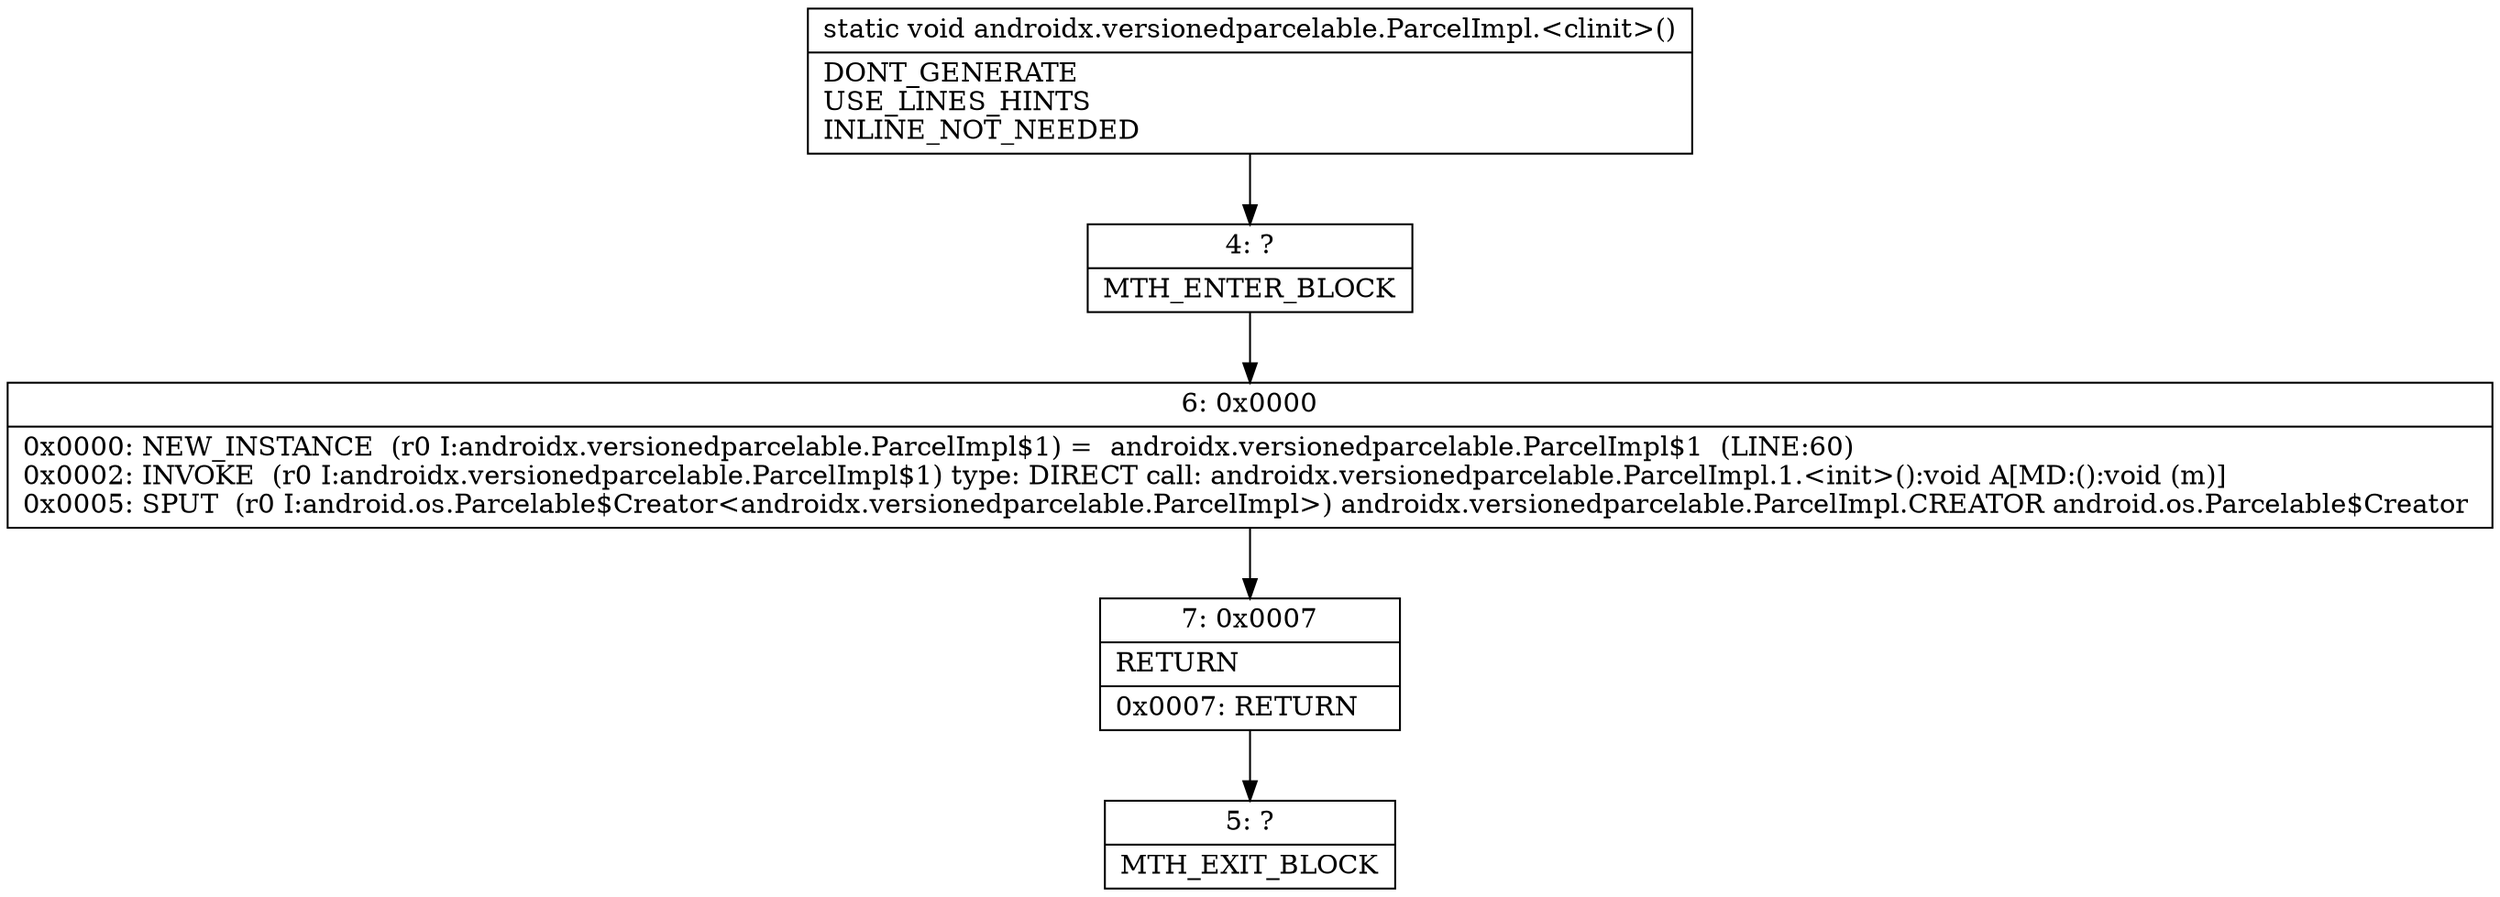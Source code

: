 digraph "CFG forandroidx.versionedparcelable.ParcelImpl.\<clinit\>()V" {
Node_4 [shape=record,label="{4\:\ ?|MTH_ENTER_BLOCK\l}"];
Node_6 [shape=record,label="{6\:\ 0x0000|0x0000: NEW_INSTANCE  (r0 I:androidx.versionedparcelable.ParcelImpl$1) =  androidx.versionedparcelable.ParcelImpl$1  (LINE:60)\l0x0002: INVOKE  (r0 I:androidx.versionedparcelable.ParcelImpl$1) type: DIRECT call: androidx.versionedparcelable.ParcelImpl.1.\<init\>():void A[MD:():void (m)]\l0x0005: SPUT  (r0 I:android.os.Parcelable$Creator\<androidx.versionedparcelable.ParcelImpl\>) androidx.versionedparcelable.ParcelImpl.CREATOR android.os.Parcelable$Creator \l}"];
Node_7 [shape=record,label="{7\:\ 0x0007|RETURN\l|0x0007: RETURN   \l}"];
Node_5 [shape=record,label="{5\:\ ?|MTH_EXIT_BLOCK\l}"];
MethodNode[shape=record,label="{static void androidx.versionedparcelable.ParcelImpl.\<clinit\>()  | DONT_GENERATE\lUSE_LINES_HINTS\lINLINE_NOT_NEEDED\l}"];
MethodNode -> Node_4;Node_4 -> Node_6;
Node_6 -> Node_7;
Node_7 -> Node_5;
}

